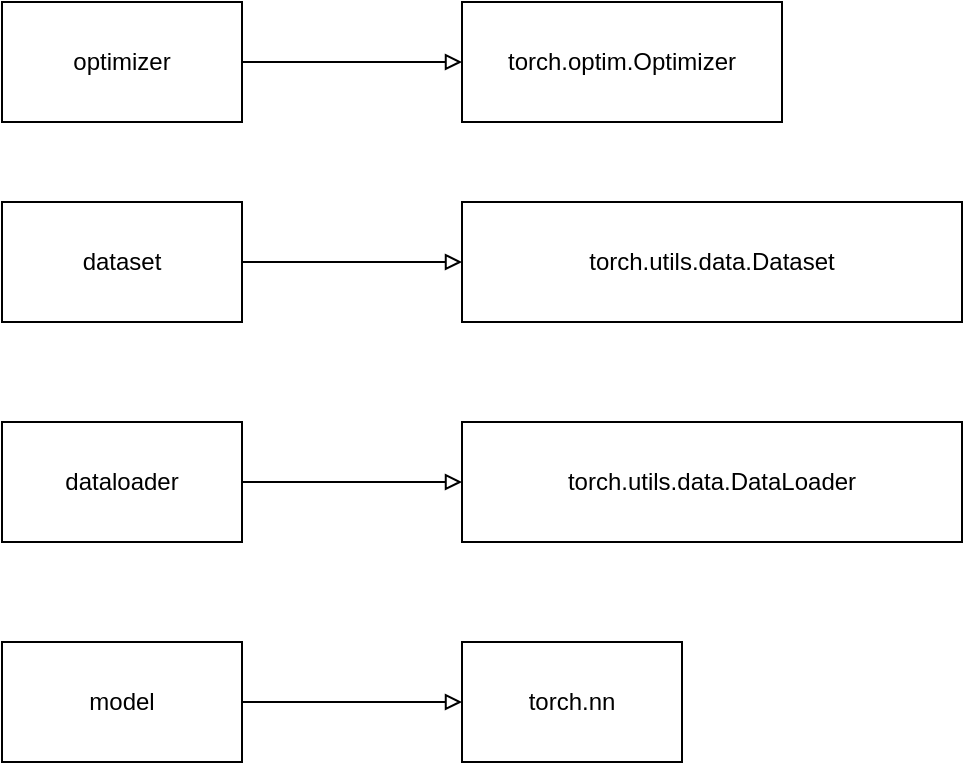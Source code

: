 <mxfile version="28.0.6">
  <diagram name="Page-1" id="dFOXQduWXVBDBP-HHxTv">
    <mxGraphModel dx="1090" dy="986" grid="1" gridSize="10" guides="1" tooltips="1" connect="1" arrows="1" fold="1" page="1" pageScale="1" pageWidth="850" pageHeight="1100" math="0" shadow="0">
      <root>
        <mxCell id="0" />
        <mxCell id="1" parent="0" />
        <mxCell id="qaXaH-VM9JebLDEQlSmn-9" value="" style="edgeStyle=orthogonalEdgeStyle;rounded=0;orthogonalLoop=1;jettySize=auto;html=1;endArrow=block;endFill=0;" edge="1" parent="1" source="qaXaH-VM9JebLDEQlSmn-1" target="qaXaH-VM9JebLDEQlSmn-2">
          <mxGeometry relative="1" as="geometry" />
        </mxCell>
        <mxCell id="qaXaH-VM9JebLDEQlSmn-1" value="optimizer" style="rounded=0;whiteSpace=wrap;html=1;" vertex="1" parent="1">
          <mxGeometry x="70" y="50" width="120" height="60" as="geometry" />
        </mxCell>
        <mxCell id="qaXaH-VM9JebLDEQlSmn-2" value="torch.optim.Optimizer" style="rounded=0;whiteSpace=wrap;html=1;" vertex="1" parent="1">
          <mxGeometry x="300" y="50" width="160" height="60" as="geometry" />
        </mxCell>
        <mxCell id="qaXaH-VM9JebLDEQlSmn-10" value="" style="edgeStyle=orthogonalEdgeStyle;rounded=0;orthogonalLoop=1;jettySize=auto;html=1;endArrow=block;endFill=0;" edge="1" parent="1" source="qaXaH-VM9JebLDEQlSmn-3" target="qaXaH-VM9JebLDEQlSmn-4">
          <mxGeometry relative="1" as="geometry" />
        </mxCell>
        <mxCell id="qaXaH-VM9JebLDEQlSmn-3" value="dataset" style="rounded=0;whiteSpace=wrap;html=1;" vertex="1" parent="1">
          <mxGeometry x="70" y="150" width="120" height="60" as="geometry" />
        </mxCell>
        <mxCell id="qaXaH-VM9JebLDEQlSmn-4" value="torch.utils.data.Dataset" style="rounded=0;whiteSpace=wrap;html=1;" vertex="1" parent="1">
          <mxGeometry x="300" y="150" width="250" height="60" as="geometry" />
        </mxCell>
        <mxCell id="qaXaH-VM9JebLDEQlSmn-11" value="" style="edgeStyle=orthogonalEdgeStyle;rounded=0;orthogonalLoop=1;jettySize=auto;html=1;endArrow=block;endFill=0;" edge="1" parent="1" source="qaXaH-VM9JebLDEQlSmn-5" target="qaXaH-VM9JebLDEQlSmn-6">
          <mxGeometry relative="1" as="geometry" />
        </mxCell>
        <mxCell id="qaXaH-VM9JebLDEQlSmn-5" value="dataloader" style="rounded=0;whiteSpace=wrap;html=1;" vertex="1" parent="1">
          <mxGeometry x="70" y="260" width="120" height="60" as="geometry" />
        </mxCell>
        <mxCell id="qaXaH-VM9JebLDEQlSmn-6" value="torch.utils.data.DataLoader" style="rounded=0;whiteSpace=wrap;html=1;" vertex="1" parent="1">
          <mxGeometry x="300" y="260" width="250" height="60" as="geometry" />
        </mxCell>
        <mxCell id="qaXaH-VM9JebLDEQlSmn-12" value="" style="edgeStyle=orthogonalEdgeStyle;rounded=0;orthogonalLoop=1;jettySize=auto;html=1;endArrow=block;endFill=0;" edge="1" parent="1" source="qaXaH-VM9JebLDEQlSmn-7" target="qaXaH-VM9JebLDEQlSmn-8">
          <mxGeometry relative="1" as="geometry" />
        </mxCell>
        <mxCell id="qaXaH-VM9JebLDEQlSmn-7" value="model" style="rounded=0;whiteSpace=wrap;html=1;" vertex="1" parent="1">
          <mxGeometry x="70" y="370" width="120" height="60" as="geometry" />
        </mxCell>
        <mxCell id="qaXaH-VM9JebLDEQlSmn-8" value="torch.nn" style="rounded=0;whiteSpace=wrap;html=1;" vertex="1" parent="1">
          <mxGeometry x="300" y="370" width="110" height="60" as="geometry" />
        </mxCell>
      </root>
    </mxGraphModel>
  </diagram>
</mxfile>
